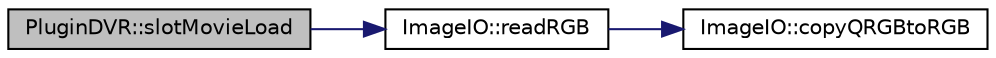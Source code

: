 digraph "PluginDVR::slotMovieLoad"
{
 // INTERACTIVE_SVG=YES
  edge [fontname="Helvetica",fontsize="10",labelfontname="Helvetica",labelfontsize="10"];
  node [fontname="Helvetica",fontsize="10",shape=record];
  rankdir="LR";
  Node1 [label="PluginDVR::slotMovieLoad",height=0.2,width=0.4,color="black", fillcolor="grey75", style="filled", fontcolor="black"];
  Node1 -> Node2 [color="midnightblue",fontsize="10",style="solid",fontname="Helvetica"];
  Node2 [label="ImageIO::readRGB",height=0.2,width=0.4,color="black", fillcolor="white", style="filled",URL="$d9/dde/class_image_i_o.html#ac0c8759c932a5602555757372e4d2197"];
  Node2 -> Node3 [color="midnightblue",fontsize="10",style="solid",fontname="Helvetica"];
  Node3 [label="ImageIO::copyQRGBtoRGB",height=0.2,width=0.4,color="black", fillcolor="white", style="filled",URL="$d9/dde/class_image_i_o.html#a977e0a0916df08662386e0b859d481ae"];
}
